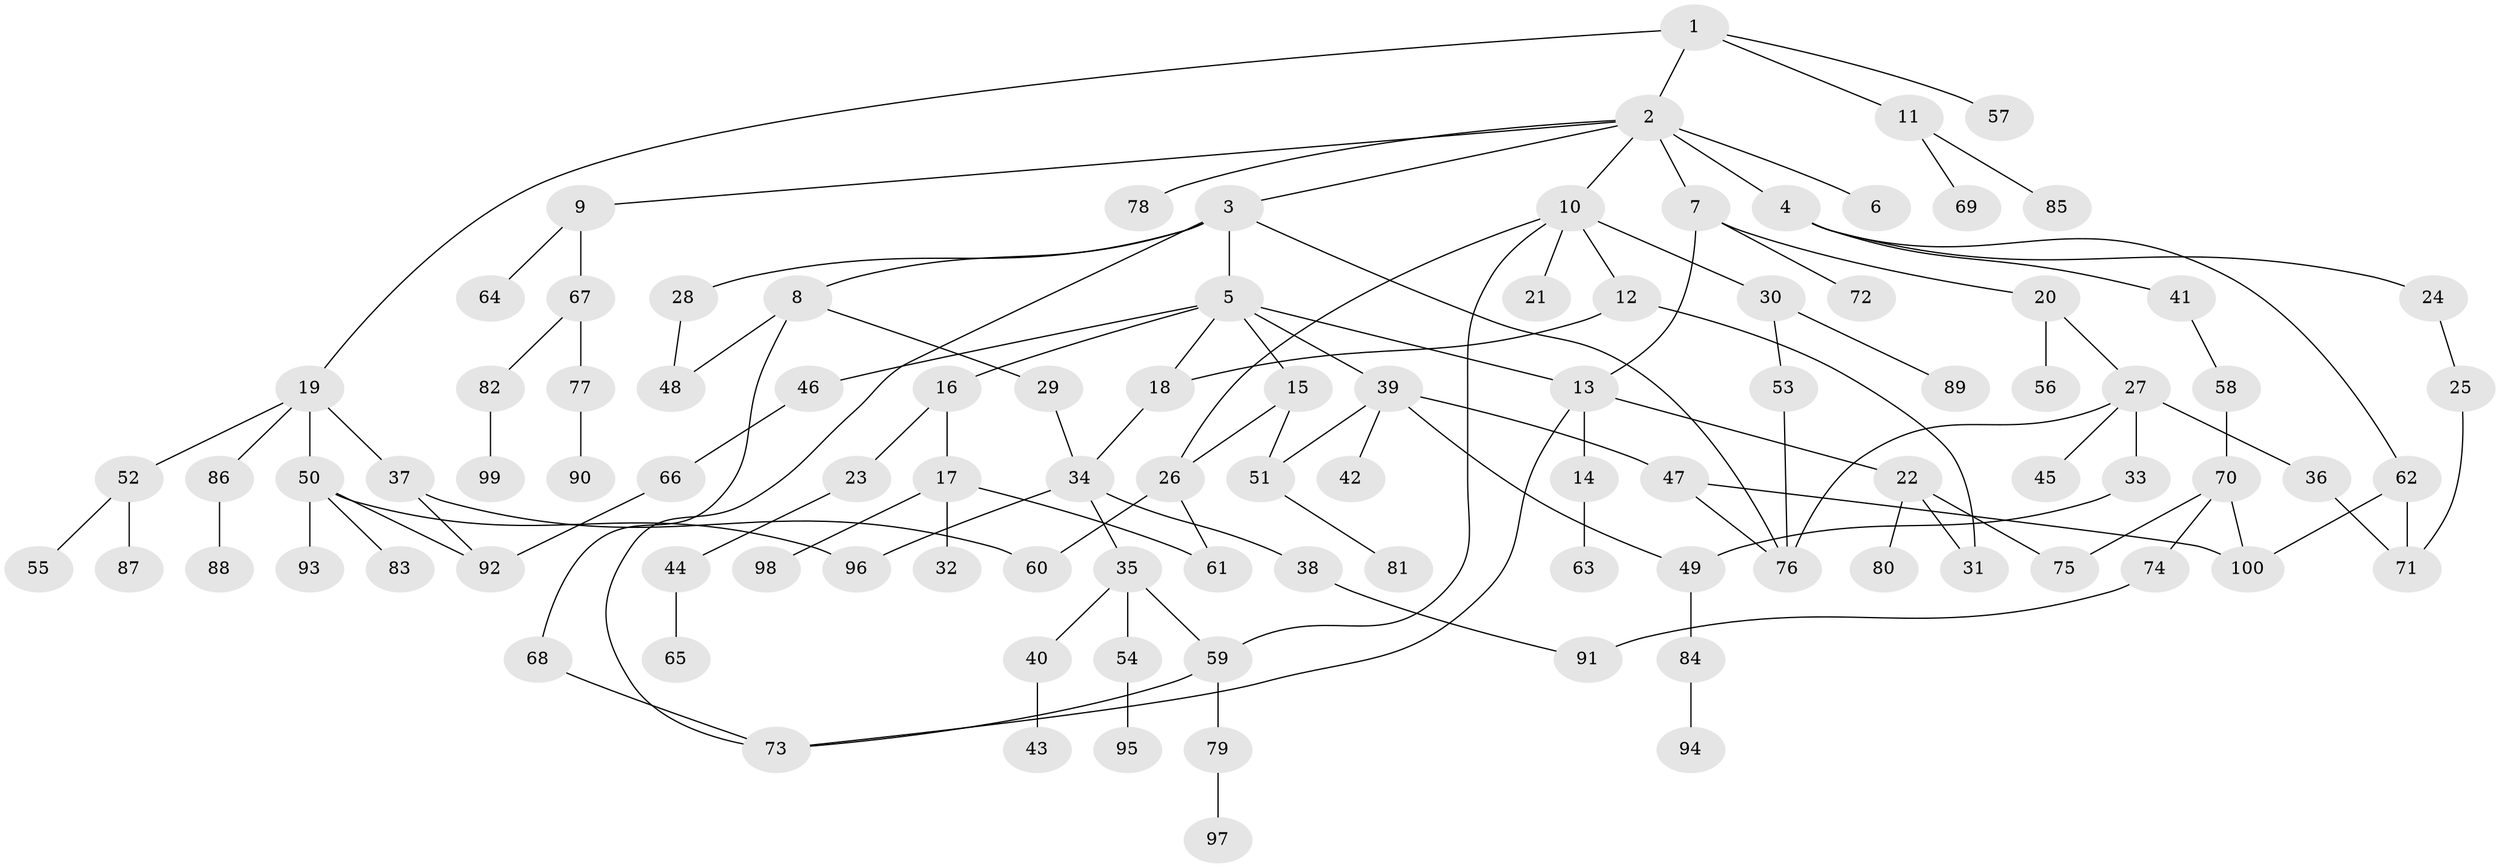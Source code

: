 // Generated by graph-tools (version 1.1) at 2025/38/02/21/25 10:38:51]
// undirected, 100 vertices, 125 edges
graph export_dot {
graph [start="1"]
  node [color=gray90,style=filled];
  1;
  2;
  3;
  4;
  5;
  6;
  7;
  8;
  9;
  10;
  11;
  12;
  13;
  14;
  15;
  16;
  17;
  18;
  19;
  20;
  21;
  22;
  23;
  24;
  25;
  26;
  27;
  28;
  29;
  30;
  31;
  32;
  33;
  34;
  35;
  36;
  37;
  38;
  39;
  40;
  41;
  42;
  43;
  44;
  45;
  46;
  47;
  48;
  49;
  50;
  51;
  52;
  53;
  54;
  55;
  56;
  57;
  58;
  59;
  60;
  61;
  62;
  63;
  64;
  65;
  66;
  67;
  68;
  69;
  70;
  71;
  72;
  73;
  74;
  75;
  76;
  77;
  78;
  79;
  80;
  81;
  82;
  83;
  84;
  85;
  86;
  87;
  88;
  89;
  90;
  91;
  92;
  93;
  94;
  95;
  96;
  97;
  98;
  99;
  100;
  1 -- 2;
  1 -- 11;
  1 -- 19;
  1 -- 57;
  2 -- 3;
  2 -- 4;
  2 -- 6;
  2 -- 7;
  2 -- 9;
  2 -- 10;
  2 -- 78;
  3 -- 5;
  3 -- 8;
  3 -- 28;
  3 -- 76;
  3 -- 73;
  4 -- 24;
  4 -- 41;
  4 -- 62;
  5 -- 15;
  5 -- 16;
  5 -- 18;
  5 -- 39;
  5 -- 46;
  5 -- 13;
  7 -- 13;
  7 -- 20;
  7 -- 72;
  8 -- 29;
  8 -- 68;
  8 -- 48;
  9 -- 64;
  9 -- 67;
  10 -- 12;
  10 -- 21;
  10 -- 30;
  10 -- 26;
  10 -- 59;
  11 -- 69;
  11 -- 85;
  12 -- 31;
  12 -- 18;
  13 -- 14;
  13 -- 22;
  13 -- 73;
  14 -- 63;
  15 -- 26;
  15 -- 51;
  16 -- 17;
  16 -- 23;
  17 -- 32;
  17 -- 98;
  17 -- 61;
  18 -- 34;
  19 -- 37;
  19 -- 50;
  19 -- 52;
  19 -- 86;
  20 -- 27;
  20 -- 56;
  22 -- 75;
  22 -- 80;
  22 -- 31;
  23 -- 44;
  24 -- 25;
  25 -- 71;
  26 -- 60;
  26 -- 61;
  27 -- 33;
  27 -- 36;
  27 -- 45;
  27 -- 76;
  28 -- 48;
  29 -- 34;
  30 -- 53;
  30 -- 89;
  33 -- 49;
  34 -- 35;
  34 -- 38;
  34 -- 96;
  35 -- 40;
  35 -- 54;
  35 -- 59;
  36 -- 71;
  37 -- 92;
  37 -- 60;
  38 -- 91;
  39 -- 42;
  39 -- 47;
  39 -- 51;
  39 -- 49;
  40 -- 43;
  41 -- 58;
  44 -- 65;
  46 -- 66;
  47 -- 100;
  47 -- 76;
  49 -- 84;
  50 -- 83;
  50 -- 92;
  50 -- 93;
  50 -- 96;
  51 -- 81;
  52 -- 55;
  52 -- 87;
  53 -- 76;
  54 -- 95;
  58 -- 70;
  59 -- 73;
  59 -- 79;
  62 -- 100;
  62 -- 71;
  66 -- 92;
  67 -- 77;
  67 -- 82;
  68 -- 73;
  70 -- 74;
  70 -- 75;
  70 -- 100;
  74 -- 91;
  77 -- 90;
  79 -- 97;
  82 -- 99;
  84 -- 94;
  86 -- 88;
}
